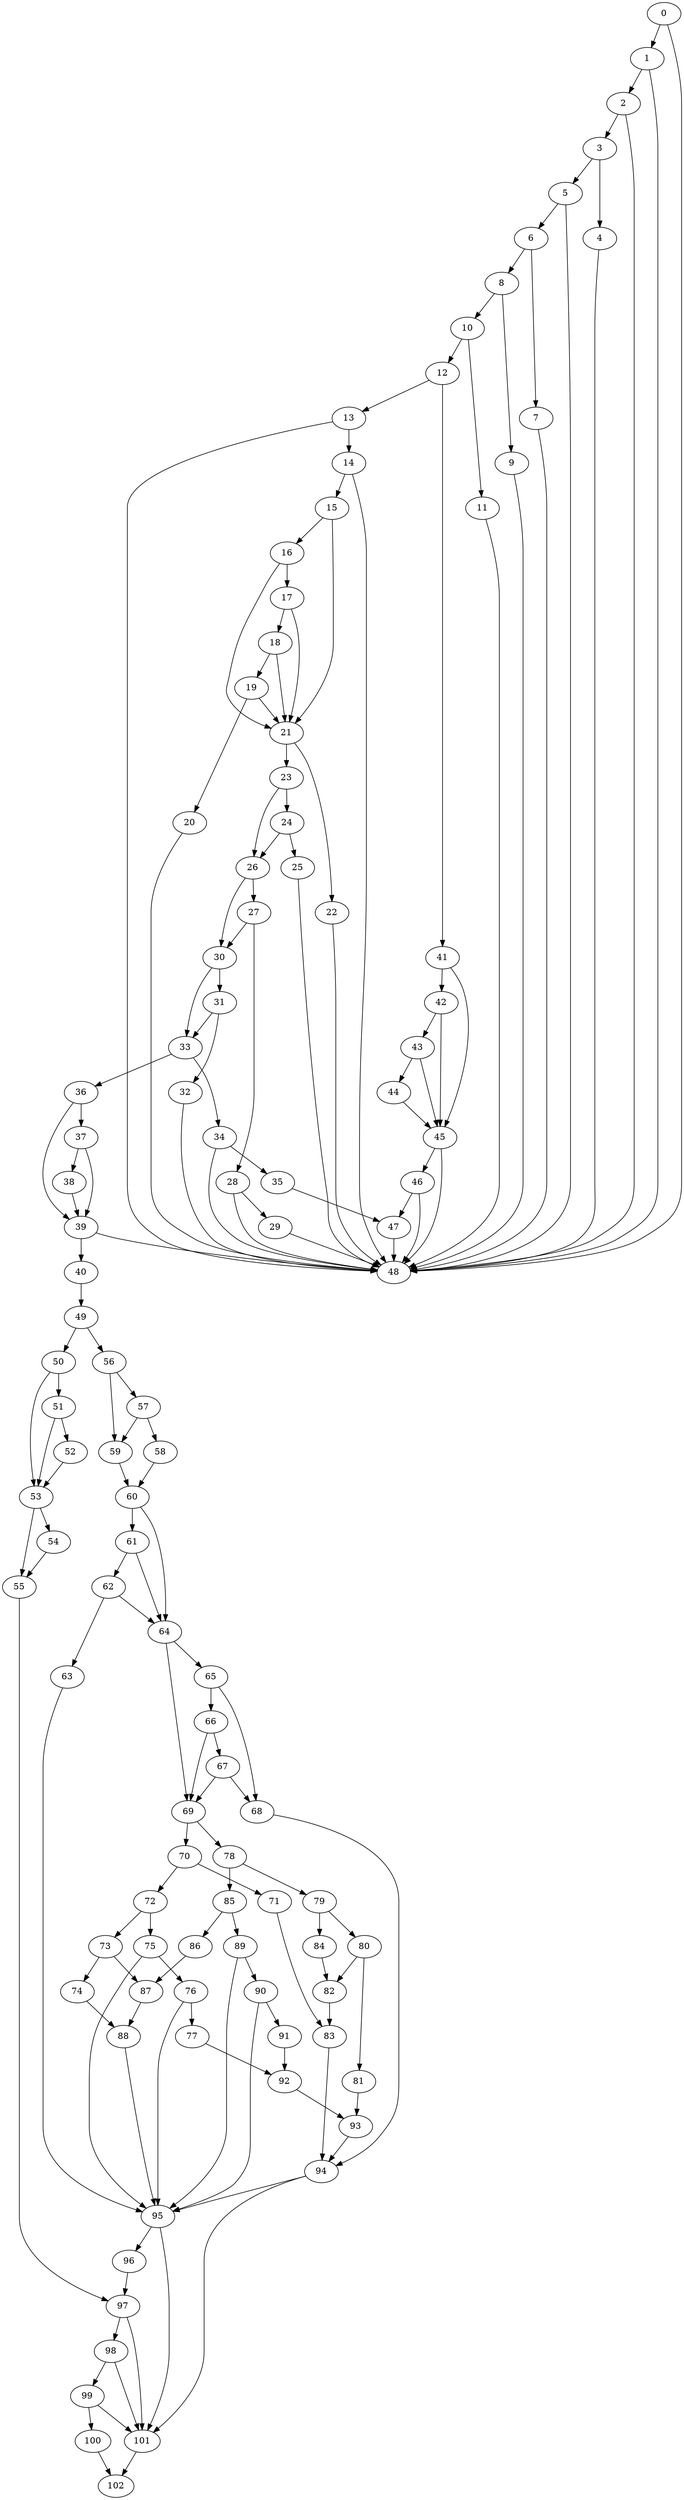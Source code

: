 digraph {
	0
	1
	2
	3
	4
	5
	6
	7
	8
	9
	10
	11
	12
	13
	14
	15
	16
	17
	18
	19
	20
	21
	22
	23
	24
	25
	26
	27
	28
	29
	30
	31
	32
	33
	34
	35
	36
	37
	38
	39
	40
	41
	42
	43
	44
	45
	46
	47
	48
	49
	50
	51
	52
	53
	54
	55
	56
	57
	58
	59
	60
	61
	62
	63
	64
	65
	66
	67
	68
	69
	70
	71
	72
	73
	74
	75
	76
	77
	78
	79
	80
	81
	82
	83
	84
	85
	86
	87
	88
	89
	90
	91
	92
	93
	94
	95
	96
	97
	98
	99
	100
	101
	102
	8 -> 9
	23 -> 24
	31 -> 32
	30 -> 33
	31 -> 33
	51 -> 52
	53 -> 55
	54 -> 55
	64 -> 65
	70 -> 72
	77 -> 92
	91 -> 92
	0 -> 1
	56 -> 59
	57 -> 59
	76 -> 77
	78 -> 85
	13 -> 14
	26 -> 27
	30 -> 31
	39 -> 40
	41 -> 42
	50 -> 51
	56 -> 57
	64 -> 69
	66 -> 69
	67 -> 69
	63 -> 95
	75 -> 95
	76 -> 95
	88 -> 95
	89 -> 95
	90 -> 95
	94 -> 95
	99 -> 100
	6 -> 8
	23 -> 26
	24 -> 26
	12 -> 41
	70 -> 71
	72 -> 73
	72 -> 75
	10 -> 12
	21 -> 22
	27 -> 28
	68 -> 94
	83 -> 94
	93 -> 94
	98 -> 101
	99 -> 101
	94 -> 101
	95 -> 101
	97 -> 101
	101 -> 102
	100 -> 102
	12 -> 13
	19 -> 20
	40 -> 49
	66 -> 67
	79 -> 84
	10 -> 11
	15 -> 21
	16 -> 21
	17 -> 21
	18 -> 21
	19 -> 21
	34 -> 35
	33 -> 36
	42 -> 43
	35 -> 47
	46 -> 47
	85 -> 86
	90 -> 91
	55 -> 97
	96 -> 97
	2 -> 3
	6 -> 7
	17 -> 18
	45 -> 46
	73 -> 74
	78 -> 79
	89 -> 90
	95 -> 96
	98 -> 99
	8 -> 10
	43 -> 45
	44 -> 45
	41 -> 45
	42 -> 45
	57 -> 58
	69 -> 70
	80 -> 82
	84 -> 82
	3 -> 4
	3 -> 5
	21 -> 23
	33 -> 34
	37 -> 38
	50 -> 53
	51 -> 53
	52 -> 53
	53 -> 54
	62 -> 63
	85 -> 89
	97 -> 98
	1 -> 2
	32 -> 48
	39 -> 48
	7 -> 48
	9 -> 48
	14 -> 48
	34 -> 48
	45 -> 48
	1 -> 48
	22 -> 48
	25 -> 48
	5 -> 48
	13 -> 48
	28 -> 48
	46 -> 48
	47 -> 48
	0 -> 48
	2 -> 48
	4 -> 48
	11 -> 48
	20 -> 48
	29 -> 48
	58 -> 60
	59 -> 60
	60 -> 61
	61 -> 62
	65 -> 66
	73 -> 87
	86 -> 87
	16 -> 17
	49 -> 56
	71 -> 83
	82 -> 83
	14 -> 15
	24 -> 25
	28 -> 29
	26 -> 30
	27 -> 30
	36 -> 37
	75 -> 76
	80 -> 81
	81 -> 93
	92 -> 93
	5 -> 6
	36 -> 39
	37 -> 39
	38 -> 39
	43 -> 44
	65 -> 68
	67 -> 68
	69 -> 78
	79 -> 80
	15 -> 16
	18 -> 19
	49 -> 50
	61 -> 64
	62 -> 64
	60 -> 64
	74 -> 88
	87 -> 88
}
